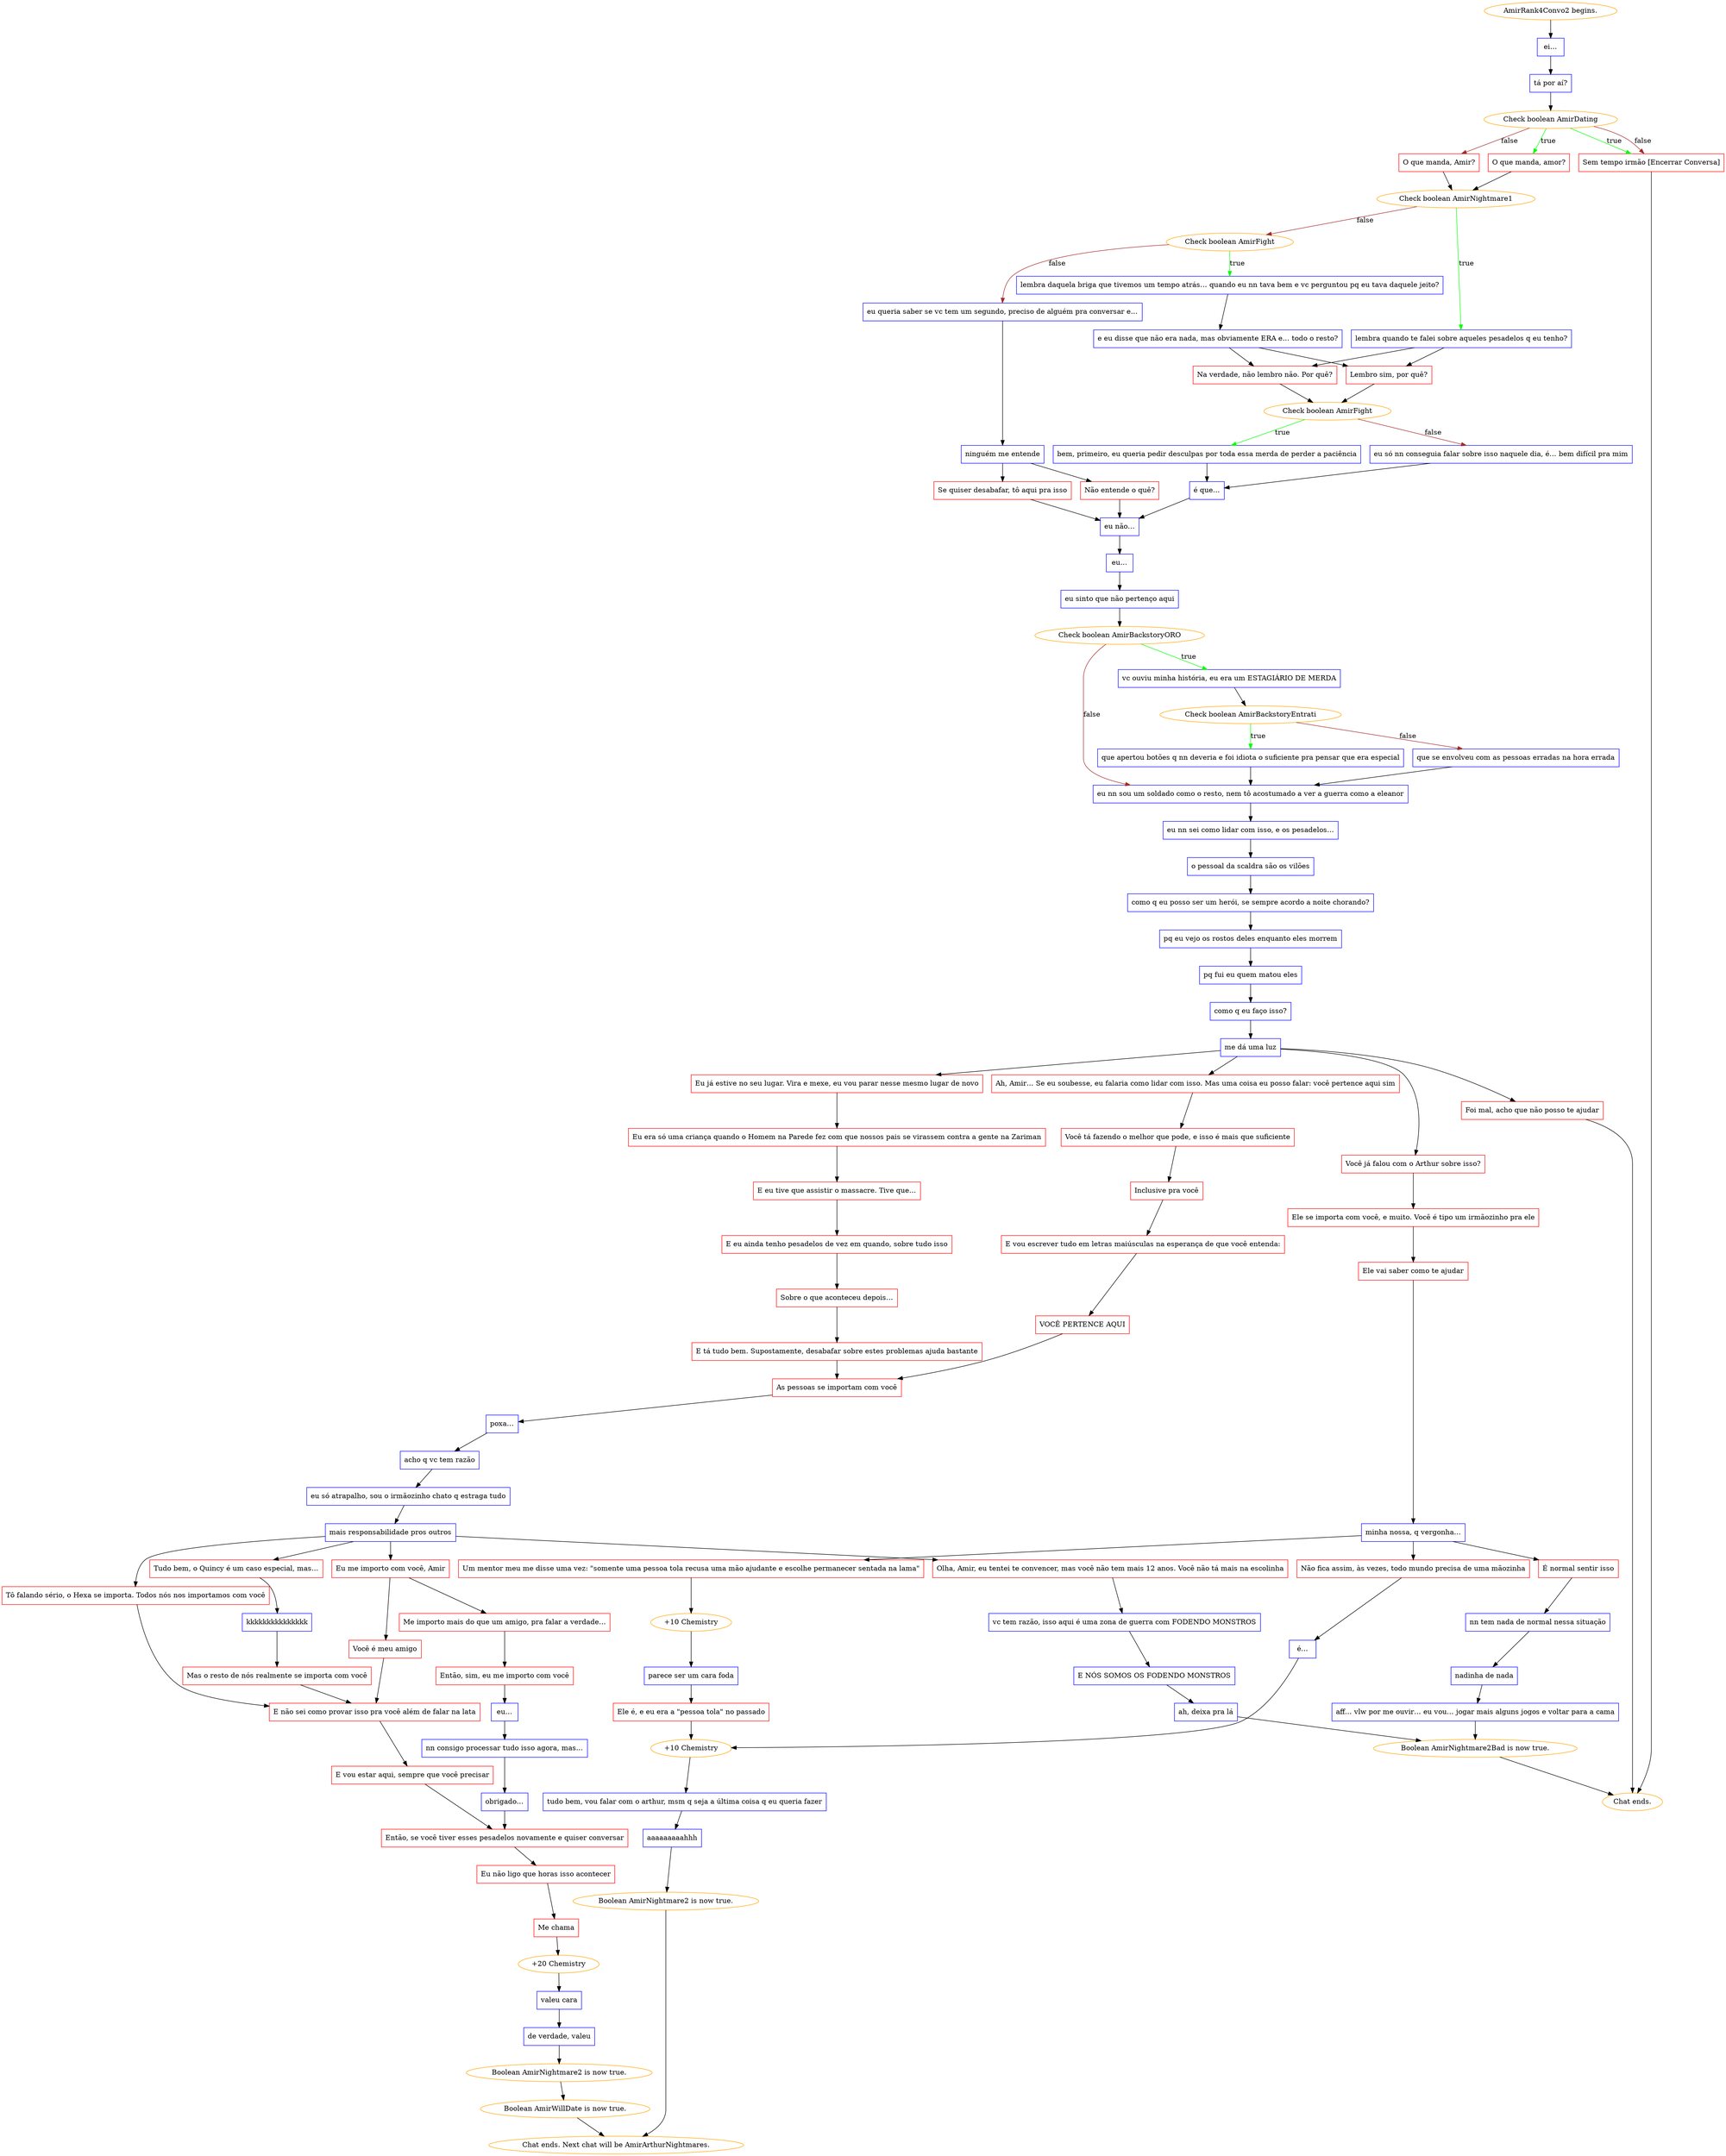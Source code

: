 digraph {
	"AmirRank4Convo2 begins." [color=orange];
		"AmirRank4Convo2 begins." -> j2416742394;
	j2416742394 [label="ei…",shape=box,color=blue];
		j2416742394 -> j1601378417;
	j1601378417 [label="tá por aí?",shape=box,color=blue];
		j1601378417 -> j4198328266;
	j4198328266 [label="Check boolean AmirDating",color=orange];
		j4198328266 -> j153556991 [label=true,color=green];
		j4198328266 -> j2005202446 [label=true,color=green];
		j4198328266 -> j3408049329 [label=false,color=brown];
		j4198328266 -> j2005202446 [label=false,color=brown];
	j153556991 [label="O que manda, amor?",shape=box,color=red];
		j153556991 -> j3148491801;
	j2005202446 [label="Sem tempo irmão [Encerrar Conversa]",shape=box,color=red];
		j2005202446 -> "Chat ends.";
	j3408049329 [label="O que manda, Amir?",shape=box,color=red];
		j3408049329 -> j3148491801;
	j3148491801 [label="Check boolean AmirNightmare1",color=orange];
		j3148491801 -> j2106711341 [label=true,color=green];
		j3148491801 -> j1636435483 [label=false,color=brown];
	"Chat ends." [color=orange];
	j2106711341 [label="lembra quando te falei sobre aqueles pesadelos q eu tenho?",shape=box,color=blue];
		j2106711341 -> j420287305;
		j2106711341 -> j4021704950;
	j1636435483 [label="Check boolean AmirFight",color=orange];
		j1636435483 -> j2724056712 [label=true,color=green];
		j1636435483 -> j3547291456 [label=false,color=brown];
	j420287305 [label="Na verdade, não lembro não. Por quê?",shape=box,color=red];
		j420287305 -> j2649027627;
	j4021704950 [label="Lembro sim, por quê?",shape=box,color=red];
		j4021704950 -> j2649027627;
	j2724056712 [label="lembra daquela briga que tivemos um tempo atrás… quando eu nn tava bem e vc perguntou pq eu tava daquele jeito?",shape=box,color=blue];
		j2724056712 -> j3086171362;
	j3547291456 [label="eu queria saber se vc tem um segundo, preciso de alguém pra conversar e…",shape=box,color=blue];
		j3547291456 -> j2285012124;
	j2649027627 [label="Check boolean AmirFight",color=orange];
		j2649027627 -> j275430480 [label=true,color=green];
		j2649027627 -> j4137732734 [label=false,color=brown];
	j3086171362 [label="e eu disse que não era nada, mas obviamente ERA e… todo o resto?",shape=box,color=blue];
		j3086171362 -> j420287305;
		j3086171362 -> j4021704950;
	j2285012124 [label="ninguém me entende",shape=box,color=blue];
		j2285012124 -> j2023852323;
		j2285012124 -> j3993783988;
	j275430480 [label="bem, primeiro, eu queria pedir desculpas por toda essa merda de perder a paciência",shape=box,color=blue];
		j275430480 -> j3367039886;
	j4137732734 [label="eu só nn conseguia falar sobre isso naquele dia, é… bem difícil pra mim",shape=box,color=blue];
		j4137732734 -> j3367039886;
	j2023852323 [label="Não entende o quê?",shape=box,color=red];
		j2023852323 -> j676327317;
	j3993783988 [label="Se quiser desabafar, tô aqui pra isso",shape=box,color=red];
		j3993783988 -> j676327317;
	j3367039886 [label="é que…",shape=box,color=blue];
		j3367039886 -> j676327317;
	j676327317 [label="eu não…",shape=box,color=blue];
		j676327317 -> j3783904239;
	j3783904239 [label="eu…",shape=box,color=blue];
		j3783904239 -> j2287610647;
	j2287610647 [label="eu sinto que não pertenço aqui",shape=box,color=blue];
		j2287610647 -> j608868248;
	j608868248 [label="Check boolean AmirBackstoryORO",color=orange];
		j608868248 -> j4065083736 [label=true,color=green];
		j608868248 -> j2425822038 [label=false,color=brown];
	j4065083736 [label="vc ouviu minha história, eu era um ESTAGIÁRIO DE MERDA",shape=box,color=blue];
		j4065083736 -> j3921040561;
	j2425822038 [label="eu nn sou um soldado como o resto, nem tô acostumado a ver a guerra como a eleanor",shape=box,color=blue];
		j2425822038 -> j4152637122;
	j3921040561 [label="Check boolean AmirBackstoryEntrati",color=orange];
		j3921040561 -> j1130459857 [label=true,color=green];
		j3921040561 -> j176963335 [label=false,color=brown];
	j4152637122 [label="eu nn sei como lidar com isso, e os pesadelos…",shape=box,color=blue];
		j4152637122 -> j3025042903;
	j1130459857 [label="que apertou botões q nn deveria e foi idiota o suficiente pra pensar que era especial",shape=box,color=blue];
		j1130459857 -> j2425822038;
	j176963335 [label="que se envolveu com as pessoas erradas na hora errada",shape=box,color=blue];
		j176963335 -> j2425822038;
	j3025042903 [label="o pessoal da scaldra são os vilões",shape=box,color=blue];
		j3025042903 -> j546118944;
	j546118944 [label="como q eu posso ser um herói, se sempre acordo a noite chorando?",shape=box,color=blue];
		j546118944 -> j3472743152;
	j3472743152 [label="pq eu vejo os rostos deles enquanto eles morrem",shape=box,color=blue];
		j3472743152 -> j2662482438;
	j2662482438 [label="pq fui eu quem matou eles",shape=box,color=blue];
		j2662482438 -> j2699661198;
	j2699661198 [label="como q eu faço isso?",shape=box,color=blue];
		j2699661198 -> j3557388104;
	j3557388104 [label="me dá uma luz",shape=box,color=blue];
		j3557388104 -> j4259786094;
		j3557388104 -> j3976443994;
		j3557388104 -> j781250163;
		j3557388104 -> j174802120;
	j4259786094 [label="Ah, Amir… Se eu soubesse, eu falaria como lidar com isso. Mas uma coisa eu posso falar: você pertence aqui sim",shape=box,color=red];
		j4259786094 -> j309550927;
	j3976443994 [label="Eu já estive no seu lugar. Vira e mexe, eu vou parar nesse mesmo lugar de novo",shape=box,color=red];
		j3976443994 -> j4205605241;
	j781250163 [label="Você já falou com o Arthur sobre isso?",shape=box,color=red];
		j781250163 -> j3182242235;
	j174802120 [label="Foi mal, acho que não posso te ajudar",shape=box,color=red];
		j174802120 -> "Chat ends.";
	j309550927 [label="Você tá fazendo o melhor que pode, e isso é mais que suficiente",shape=box,color=red];
		j309550927 -> j186613556;
	j4205605241 [label="Eu era só uma criança quando o Homem na Parede fez com que nossos pais se virassem contra a gente na Zariman",shape=box,color=red];
		j4205605241 -> j3408321397;
	j3182242235 [label="Ele se importa com você, e muito. Você é tipo um irmãozinho pra ele",shape=box,color=red];
		j3182242235 -> j738864628;
	j186613556 [label="Inclusive pra você",shape=box,color=red];
		j186613556 -> j1627053454;
	j3408321397 [label="E eu tive que assistir o massacre. Tive que…",shape=box,color=red];
		j3408321397 -> j4022775191;
	j738864628 [label="Ele vai saber como te ajudar",shape=box,color=red];
		j738864628 -> j2979361012;
	j1627053454 [label="E vou escrever tudo em letras maiúsculas na esperança de que você entenda:",shape=box,color=red];
		j1627053454 -> j1183075791;
	j4022775191 [label="E eu ainda tenho pesadelos de vez em quando, sobre tudo isso",shape=box,color=red];
		j4022775191 -> j419974694;
	j2979361012 [label="minha nossa, q vergonha…",shape=box,color=blue];
		j2979361012 -> j2675432039;
		j2979361012 -> j3657137027;
		j2979361012 -> j1577494399;
	j1183075791 [label="VOCÊ PERTENCE AQUI",shape=box,color=red];
		j1183075791 -> j4080182565;
	j419974694 [label="Sobre o que aconteceu depois…",shape=box,color=red];
		j419974694 -> j3118333580;
	j2675432039 [label="Não fica assim, às vezes, todo mundo precisa de uma mãozinha",shape=box,color=red];
		j2675432039 -> j950721486;
	j3657137027 [label="Um mentor meu me disse uma vez: \"somente uma pessoa tola recusa uma mão ajudante e escolhe permanecer sentada na lama\"",shape=box,color=red];
		j3657137027 -> j1243253081;
	j1577494399 [label="É normal sentir isso",shape=box,color=red];
		j1577494399 -> j2600392534;
	j4080182565 [label="As pessoas se importam com você",shape=box,color=red];
		j4080182565 -> j2077647074;
	j3118333580 [label="E tá tudo bem. Supostamente, desabafar sobre estes problemas ajuda bastante",shape=box,color=red];
		j3118333580 -> j4080182565;
	j950721486 [label="é…",shape=box,color=blue];
		j950721486 -> j2687135315;
	j1243253081 [label="+10 Chemistry",color=orange];
		j1243253081 -> j466977118;
	j2600392534 [label="nn tem nada de normal nessa situação",shape=box,color=blue];
		j2600392534 -> j1626475154;
	j2077647074 [label="poxa…",shape=box,color=blue];
		j2077647074 -> j649704066;
	j2687135315 [label="+10 Chemistry",color=orange];
		j2687135315 -> j2579139357;
	j466977118 [label="parece ser um cara foda",shape=box,color=blue];
		j466977118 -> j2818724623;
	j1626475154 [label="nadinha de nada",shape=box,color=blue];
		j1626475154 -> j2910408609;
	j649704066 [label="acho q vc tem razão",shape=box,color=blue];
		j649704066 -> j3797601494;
	j2579139357 [label="tudo bem, vou falar com o arthur, msm q seja a última coisa q eu queria fazer",shape=box,color=blue];
		j2579139357 -> j3210797658;
	j2818724623 [label="Ele é, e eu era a \"pessoa tola\" no passado",shape=box,color=red];
		j2818724623 -> j2687135315;
	j2910408609 [label="aff… vlw por me ouvir… eu vou… jogar mais alguns jogos e voltar para a cama",shape=box,color=blue];
		j2910408609 -> j1562549570;
	j3797601494 [label="eu só atrapalho, sou o irmãozinho chato q estraga tudo",shape=box,color=blue];
		j3797601494 -> j1730093461;
	j3210797658 [label="aaaaaaaaahhh",shape=box,color=blue];
		j3210797658 -> j1383105354;
	j1562549570 [label="Boolean AmirNightmare2Bad is now true.",color=orange];
		j1562549570 -> "Chat ends.";
	j1730093461 [label="mais responsabilidade pros outros",shape=box,color=blue];
		j1730093461 -> j1599642174;
		j1730093461 -> j3524311969;
		j1730093461 -> j3250066965;
		j1730093461 -> j1438977390;
	j1383105354 [label="Boolean AmirNightmare2 is now true.",color=orange];
		j1383105354 -> "Chat ends. Next chat will be AmirArthurNightmares.";
	j1599642174 [label="Eu me importo com você, Amir",shape=box,color=red];
		j1599642174 -> j542321218;
		j1599642174 -> j1337578504;
	j3524311969 [label="Tô falando sério, o Hexa se importa. Todos nós nos importamos com você",shape=box,color=red];
		j3524311969 -> j3695741522;
	j3250066965 [label="Tudo bem, o Quincy é um caso especial, mas…",shape=box,color=red];
		j3250066965 -> j508891354;
	j1438977390 [label="Olha, Amir, eu tentei te convencer, mas você não tem mais 12 anos. Você não tá mais na escolinha",shape=box,color=red];
		j1438977390 -> j1038736756;
	"Chat ends. Next chat will be AmirArthurNightmares." [color=orange];
	j542321218 [label="Me importo mais do que um amigo, pra falar a verdade…",shape=box,color=red];
		j542321218 -> j153499142;
	j1337578504 [label="Você é meu amigo",shape=box,color=red];
		j1337578504 -> j3695741522;
	j3695741522 [label="E não sei como provar isso pra você além de falar na lata",shape=box,color=red];
		j3695741522 -> j4003016369;
	j508891354 [label="kkkkkkkkkkkkkkk",shape=box,color=blue];
		j508891354 -> j2540887778;
	j1038736756 [label="vc tem razão, isso aqui é uma zona de guerra com FODENDO MONSTROS",shape=box,color=blue];
		j1038736756 -> j3425907887;
	j153499142 [label="Então, sim, eu me importo com você",shape=box,color=red];
		j153499142 -> j670193888;
	j4003016369 [label="E vou estar aqui, sempre que você precisar",shape=box,color=red];
		j4003016369 -> j385685074;
	j2540887778 [label="Mas o resto de nós realmente se importa com você",shape=box,color=red];
		j2540887778 -> j3695741522;
	j3425907887 [label="E NÓS SOMOS OS FODENDO MONSTROS",shape=box,color=blue];
		j3425907887 -> j1946612172;
	j670193888 [label="eu…",shape=box,color=blue];
		j670193888 -> j1765737433;
	j385685074 [label="Então, se você tiver esses pesadelos novamente e quiser conversar",shape=box,color=red];
		j385685074 -> j836383845;
	j1946612172 [label="ah, deixa pra lá",shape=box,color=blue];
		j1946612172 -> j1562549570;
	j1765737433 [label="nn consigo processar tudo isso agora, mas…",shape=box,color=blue];
		j1765737433 -> j4258852514;
	j836383845 [label="Eu não ligo que horas isso acontecer",shape=box,color=red];
		j836383845 -> j385883739;
	j4258852514 [label="obrigado…",shape=box,color=blue];
		j4258852514 -> j385685074;
	j385883739 [label="Me chama",shape=box,color=red];
		j385883739 -> j2292419213;
	j2292419213 [label="+20 Chemistry",color=orange];
		j2292419213 -> j3034912339;
	j3034912339 [label="valeu cara",shape=box,color=blue];
		j3034912339 -> j1925043014;
	j1925043014 [label="de verdade, valeu",shape=box,color=blue];
		j1925043014 -> j3177060518;
	j3177060518 [label="Boolean AmirNightmare2 is now true.",color=orange];
		j3177060518 -> j3288321523;
	j3288321523 [label="Boolean AmirWillDate is now true.",color=orange];
		j3288321523 -> "Chat ends. Next chat will be AmirArthurNightmares.";
}